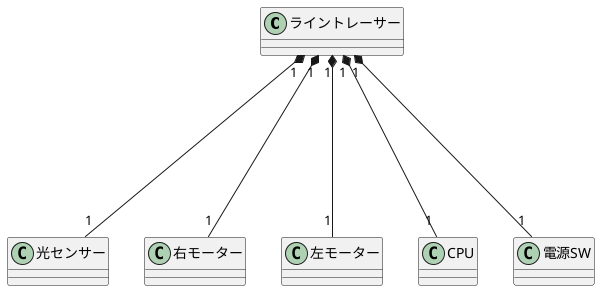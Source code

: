 @startuml 演習6-5
class ライントレーサー{
}
class 光センサー{
}
class 右モーター{
}
class 左モーター{
}
class CPU{
}
class 電源SW{
}
ライントレーサー "1"*----"1"光センサー
ライントレーサー "1"*----"1"右モーター
ライントレーサー "1"*----"1"左モーター
ライントレーサー "1"*----"1"CPU
ライントレーサー "1"*----"1"電源SW
@enduml